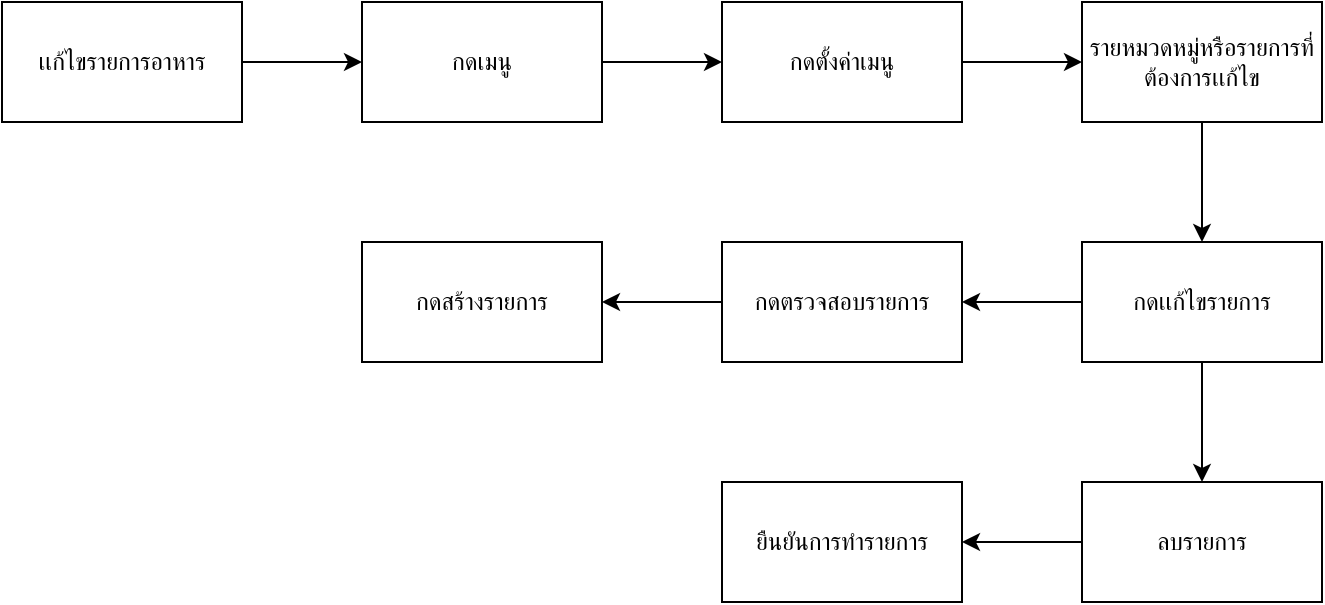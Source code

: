 <mxfile version="20.1.1" type="device"><diagram id="w_9MA0jzS4YkFtxcPXe1" name="Page-1"><mxGraphModel dx="868" dy="482" grid="1" gridSize="10" guides="1" tooltips="1" connect="1" arrows="1" fold="1" page="1" pageScale="1" pageWidth="827" pageHeight="1169" math="0" shadow="0"><root><mxCell id="0"/><mxCell id="1" parent="0"/><mxCell id="wcpW_vJcQxRB2gMJXk-u-4" style="edgeStyle=orthogonalEdgeStyle;rounded=0;orthogonalLoop=1;jettySize=auto;html=1;exitX=1;exitY=0.5;exitDx=0;exitDy=0;entryX=0;entryY=0.5;entryDx=0;entryDy=0;" edge="1" parent="1" source="wcpW_vJcQxRB2gMJXk-u-1" target="wcpW_vJcQxRB2gMJXk-u-2"><mxGeometry relative="1" as="geometry"/></mxCell><mxCell id="wcpW_vJcQxRB2gMJXk-u-1" value="เเก้ไขรายการอาหาร" style="rounded=0;whiteSpace=wrap;html=1;" vertex="1" parent="1"><mxGeometry x="30" y="240" width="120" height="60" as="geometry"/></mxCell><mxCell id="wcpW_vJcQxRB2gMJXk-u-5" style="edgeStyle=orthogonalEdgeStyle;rounded=0;orthogonalLoop=1;jettySize=auto;html=1;exitX=1;exitY=0.5;exitDx=0;exitDy=0;entryX=0;entryY=0.5;entryDx=0;entryDy=0;" edge="1" parent="1" source="wcpW_vJcQxRB2gMJXk-u-2" target="wcpW_vJcQxRB2gMJXk-u-3"><mxGeometry relative="1" as="geometry"/></mxCell><mxCell id="wcpW_vJcQxRB2gMJXk-u-2" value="กดเมนู" style="rounded=0;whiteSpace=wrap;html=1;" vertex="1" parent="1"><mxGeometry x="210" y="240" width="120" height="60" as="geometry"/></mxCell><mxCell id="wcpW_vJcQxRB2gMJXk-u-8" style="edgeStyle=orthogonalEdgeStyle;rounded=0;orthogonalLoop=1;jettySize=auto;html=1;exitX=1;exitY=0.5;exitDx=0;exitDy=0;entryX=0;entryY=0.5;entryDx=0;entryDy=0;" edge="1" parent="1" source="wcpW_vJcQxRB2gMJXk-u-3" target="wcpW_vJcQxRB2gMJXk-u-6"><mxGeometry relative="1" as="geometry"/></mxCell><mxCell id="wcpW_vJcQxRB2gMJXk-u-3" value="กดตั้งค่าเมนู" style="rounded=0;whiteSpace=wrap;html=1;" vertex="1" parent="1"><mxGeometry x="390" y="240" width="120" height="60" as="geometry"/></mxCell><mxCell id="wcpW_vJcQxRB2gMJXk-u-9" style="edgeStyle=orthogonalEdgeStyle;rounded=0;orthogonalLoop=1;jettySize=auto;html=1;exitX=0.5;exitY=1;exitDx=0;exitDy=0;" edge="1" parent="1" source="wcpW_vJcQxRB2gMJXk-u-6" target="wcpW_vJcQxRB2gMJXk-u-7"><mxGeometry relative="1" as="geometry"/></mxCell><mxCell id="wcpW_vJcQxRB2gMJXk-u-6" value="รายหมวดหมู่หรือรายการที่ต้องการเเก้ไข" style="rounded=0;whiteSpace=wrap;html=1;" vertex="1" parent="1"><mxGeometry x="570" y="240" width="120" height="60" as="geometry"/></mxCell><mxCell id="wcpW_vJcQxRB2gMJXk-u-11" style="edgeStyle=orthogonalEdgeStyle;rounded=0;orthogonalLoop=1;jettySize=auto;html=1;exitX=0;exitY=0.5;exitDx=0;exitDy=0;entryX=1;entryY=0.5;entryDx=0;entryDy=0;" edge="1" parent="1" source="wcpW_vJcQxRB2gMJXk-u-7" target="wcpW_vJcQxRB2gMJXk-u-10"><mxGeometry relative="1" as="geometry"/></mxCell><mxCell id="wcpW_vJcQxRB2gMJXk-u-15" style="edgeStyle=orthogonalEdgeStyle;rounded=0;orthogonalLoop=1;jettySize=auto;html=1;exitX=0.5;exitY=1;exitDx=0;exitDy=0;entryX=0.5;entryY=0;entryDx=0;entryDy=0;" edge="1" parent="1" source="wcpW_vJcQxRB2gMJXk-u-7" target="wcpW_vJcQxRB2gMJXk-u-14"><mxGeometry relative="1" as="geometry"/></mxCell><mxCell id="wcpW_vJcQxRB2gMJXk-u-7" value="กดเเก้ไขรายการ" style="rounded=0;whiteSpace=wrap;html=1;" vertex="1" parent="1"><mxGeometry x="570" y="360" width="120" height="60" as="geometry"/></mxCell><mxCell id="wcpW_vJcQxRB2gMJXk-u-13" style="edgeStyle=orthogonalEdgeStyle;rounded=0;orthogonalLoop=1;jettySize=auto;html=1;exitX=0;exitY=0.5;exitDx=0;exitDy=0;entryX=1;entryY=0.5;entryDx=0;entryDy=0;" edge="1" parent="1" source="wcpW_vJcQxRB2gMJXk-u-10" target="wcpW_vJcQxRB2gMJXk-u-12"><mxGeometry relative="1" as="geometry"/></mxCell><mxCell id="wcpW_vJcQxRB2gMJXk-u-10" value="กดตรวจสอบรายการ" style="rounded=0;whiteSpace=wrap;html=1;" vertex="1" parent="1"><mxGeometry x="390" y="360" width="120" height="60" as="geometry"/></mxCell><mxCell id="wcpW_vJcQxRB2gMJXk-u-12" value="กดสร้างรายการ" style="rounded=0;whiteSpace=wrap;html=1;" vertex="1" parent="1"><mxGeometry x="210" y="360" width="120" height="60" as="geometry"/></mxCell><mxCell id="wcpW_vJcQxRB2gMJXk-u-16" style="edgeStyle=orthogonalEdgeStyle;rounded=0;orthogonalLoop=1;jettySize=auto;html=1;exitX=0;exitY=0.5;exitDx=0;exitDy=0;" edge="1" parent="1" source="wcpW_vJcQxRB2gMJXk-u-14"><mxGeometry relative="1" as="geometry"><mxPoint x="510" y="510" as="targetPoint"/></mxGeometry></mxCell><mxCell id="wcpW_vJcQxRB2gMJXk-u-14" value="ลบรายการ" style="rounded=0;whiteSpace=wrap;html=1;" vertex="1" parent="1"><mxGeometry x="570" y="480" width="120" height="60" as="geometry"/></mxCell><mxCell id="wcpW_vJcQxRB2gMJXk-u-17" value="ยืนยันการทำรายการ" style="rounded=0;whiteSpace=wrap;html=1;" vertex="1" parent="1"><mxGeometry x="390" y="480" width="120" height="60" as="geometry"/></mxCell></root></mxGraphModel></diagram></mxfile>